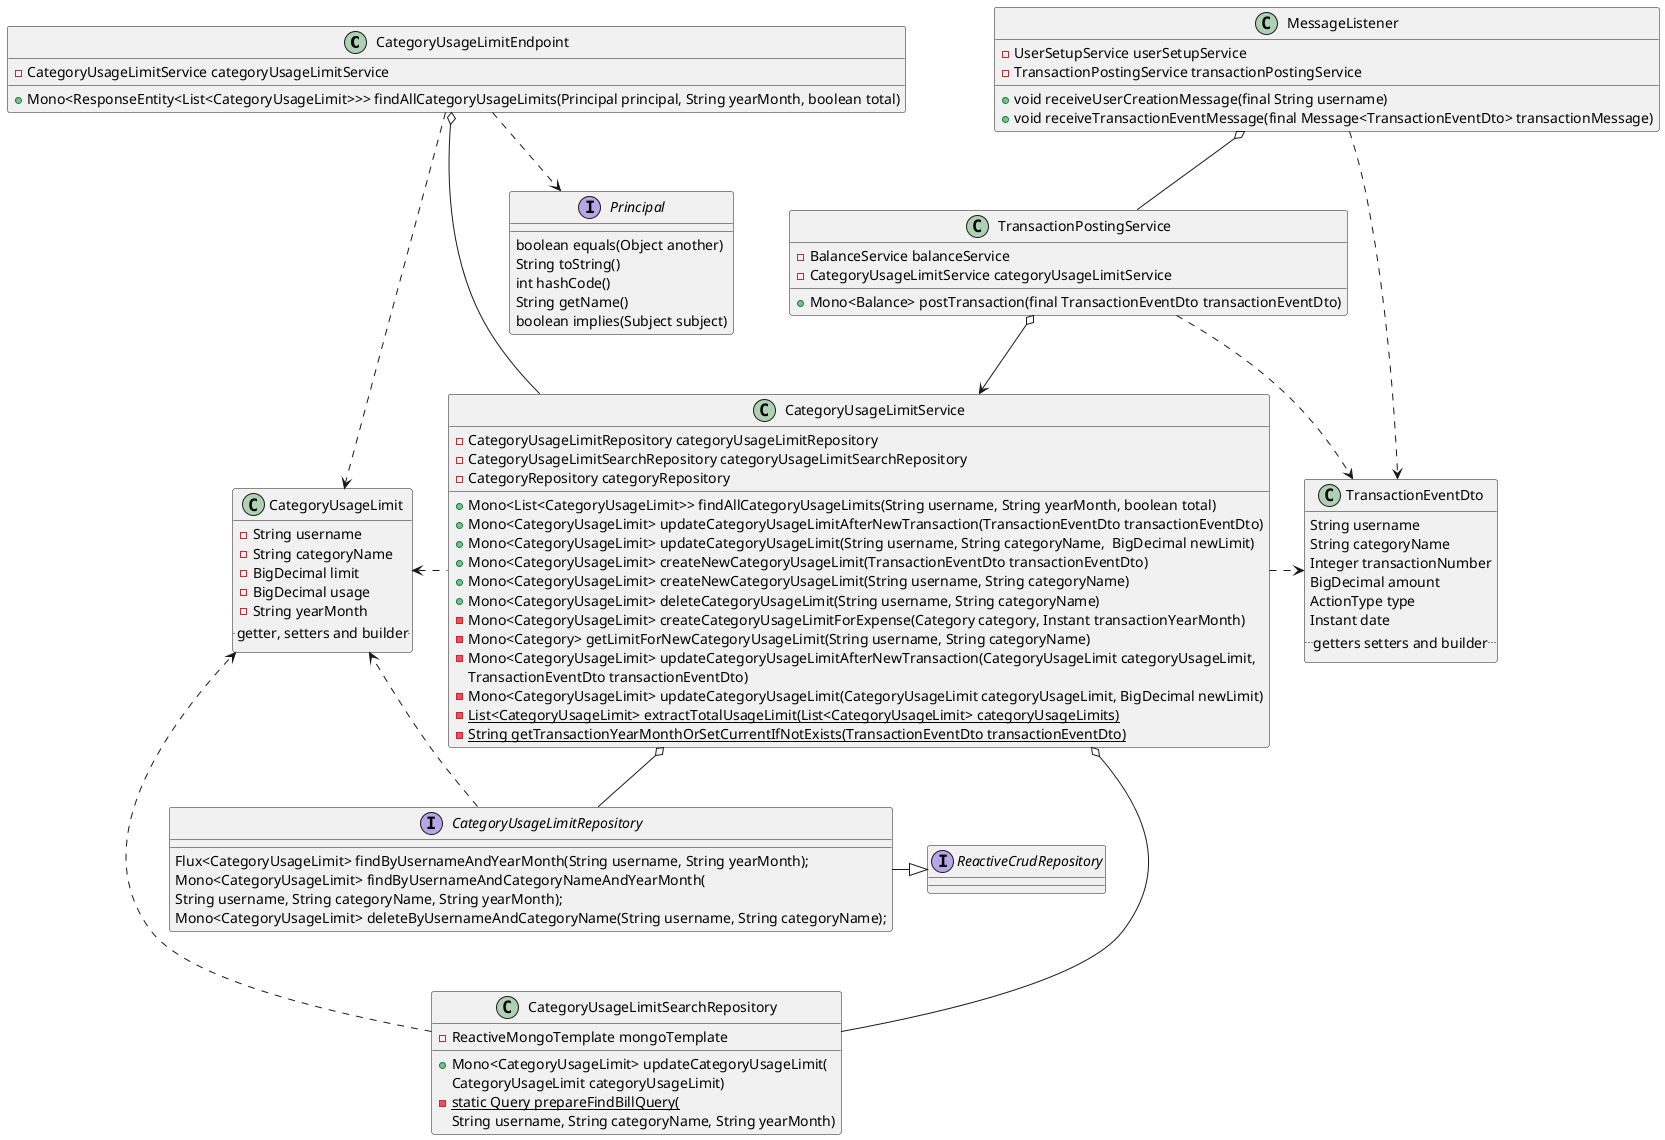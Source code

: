 @startuml
'https://plantuml.com/class-diagram

class CategoryUsageLimitEndpoint {
    -CategoryUsageLimitService categoryUsageLimitService
    +Mono<ResponseEntity<List<CategoryUsageLimit>>> findAllCategoryUsageLimits(Principal principal, String yearMonth, boolean total)
}

class MessageListener {
    -UserSetupService userSetupService
    -TransactionPostingService transactionPostingService
    +void receiveUserCreationMessage(final String username)
    +void receiveTransactionEventMessage(final Message<TransactionEventDto> transactionMessage)
}

class TransactionPostingService{
    -BalanceService balanceService
    -CategoryUsageLimitService categoryUsageLimitService
    +Mono<Balance> postTransaction(final TransactionEventDto transactionEventDto)
}

class CategoryUsageLimitService {
    -CategoryUsageLimitRepository categoryUsageLimitRepository
    -CategoryUsageLimitSearchRepository categoryUsageLimitSearchRepository
    -CategoryRepository categoryRepository
    +Mono<List<CategoryUsageLimit>> findAllCategoryUsageLimits(String username, String yearMonth, boolean total)
    +Mono<CategoryUsageLimit> updateCategoryUsageLimitAfterNewTransaction(TransactionEventDto transactionEventDto)
    +Mono<CategoryUsageLimit> updateCategoryUsageLimit(String username, String categoryName,  BigDecimal newLimit)
    +Mono<CategoryUsageLimit> createNewCategoryUsageLimit(TransactionEventDto transactionEventDto)
    +Mono<CategoryUsageLimit> createNewCategoryUsageLimit(String username, String categoryName)
    +Mono<CategoryUsageLimit> deleteCategoryUsageLimit(String username, String categoryName)
    -Mono<CategoryUsageLimit> createCategoryUsageLimitForExpense(Category category, Instant transactionYearMonth)
    -Mono<Category> getLimitForNewCategoryUsageLimit(String username, String categoryName)
    -Mono<CategoryUsageLimit> updateCategoryUsageLimitAfterNewTransaction(CategoryUsageLimit categoryUsageLimit,
     TransactionEventDto transactionEventDto)
    -Mono<CategoryUsageLimit> updateCategoryUsageLimit(CategoryUsageLimit categoryUsageLimit, BigDecimal newLimit)
    -{static} List<CategoryUsageLimit> extractTotalUsageLimit(List<CategoryUsageLimit> categoryUsageLimits)
    -{static} String getTransactionYearMonthOrSetCurrentIfNotExists(TransactionEventDto transactionEventDto)
}

class CategoryUsageLimit {
    -String username
    -String categoryName
    -BigDecimal limit
    -BigDecimal usage
    -String yearMonth
    .. getter, setters and builder ..
}

class CategoryUsageLimitSearchRepository {
    -ReactiveMongoTemplate mongoTemplate
    +Mono<CategoryUsageLimit> updateCategoryUsageLimit(
    CategoryUsageLimit categoryUsageLimit)
    -{static}static Query prepareFindBillQuery(
    String username, String categoryName, String yearMonth)
}

interface CategoryUsageLimitRepository {
        Flux<CategoryUsageLimit> findByUsernameAndYearMonth(String username, String yearMonth);
           Mono<CategoryUsageLimit> findByUsernameAndCategoryNameAndYearMonth(
        String username, String categoryName, String yearMonth);
            Mono<CategoryUsageLimit> deleteByUsernameAndCategoryName(String username, String categoryName);
}

interface ReactiveCrudRepository

interface Principal {
    boolean equals(Object another)
    String toString()
    int hashCode()
    String getName()
    boolean implies(Subject subject)
}

class TransactionEventDto {
    String username
    String categoryName
    Integer transactionNumber
    BigDecimal amount
    ActionType type
    Instant date
   .. getters setters and builder ..
}


MessageListener o-- TransactionPostingService
TransactionPostingService o--> CategoryUsageLimitService
TransactionPostingService ..> TransactionEventDto
CategoryUsageLimitEndpoint o--- CategoryUsageLimitService
CategoryUsageLimitEndpoint ..> Principal
CategoryUsageLimitEndpoint ...> CategoryUsageLimit
CategoryUsageLimitService o-- CategoryUsageLimitSearchRepository
CategoryUsageLimitService o-- CategoryUsageLimitRepository
CategoryUsageLimitService .left.> CategoryUsageLimit
CategoryUsageLimitSearchRepository ...> CategoryUsageLimit
CategoryUsageLimitRepository ..> CategoryUsageLimit
CategoryUsageLimitRepository -|> ReactiveCrudRepository
CategoryUsageLimitService .right.> TransactionEventDto
MessageListener ..> TransactionEventDto



@enduml